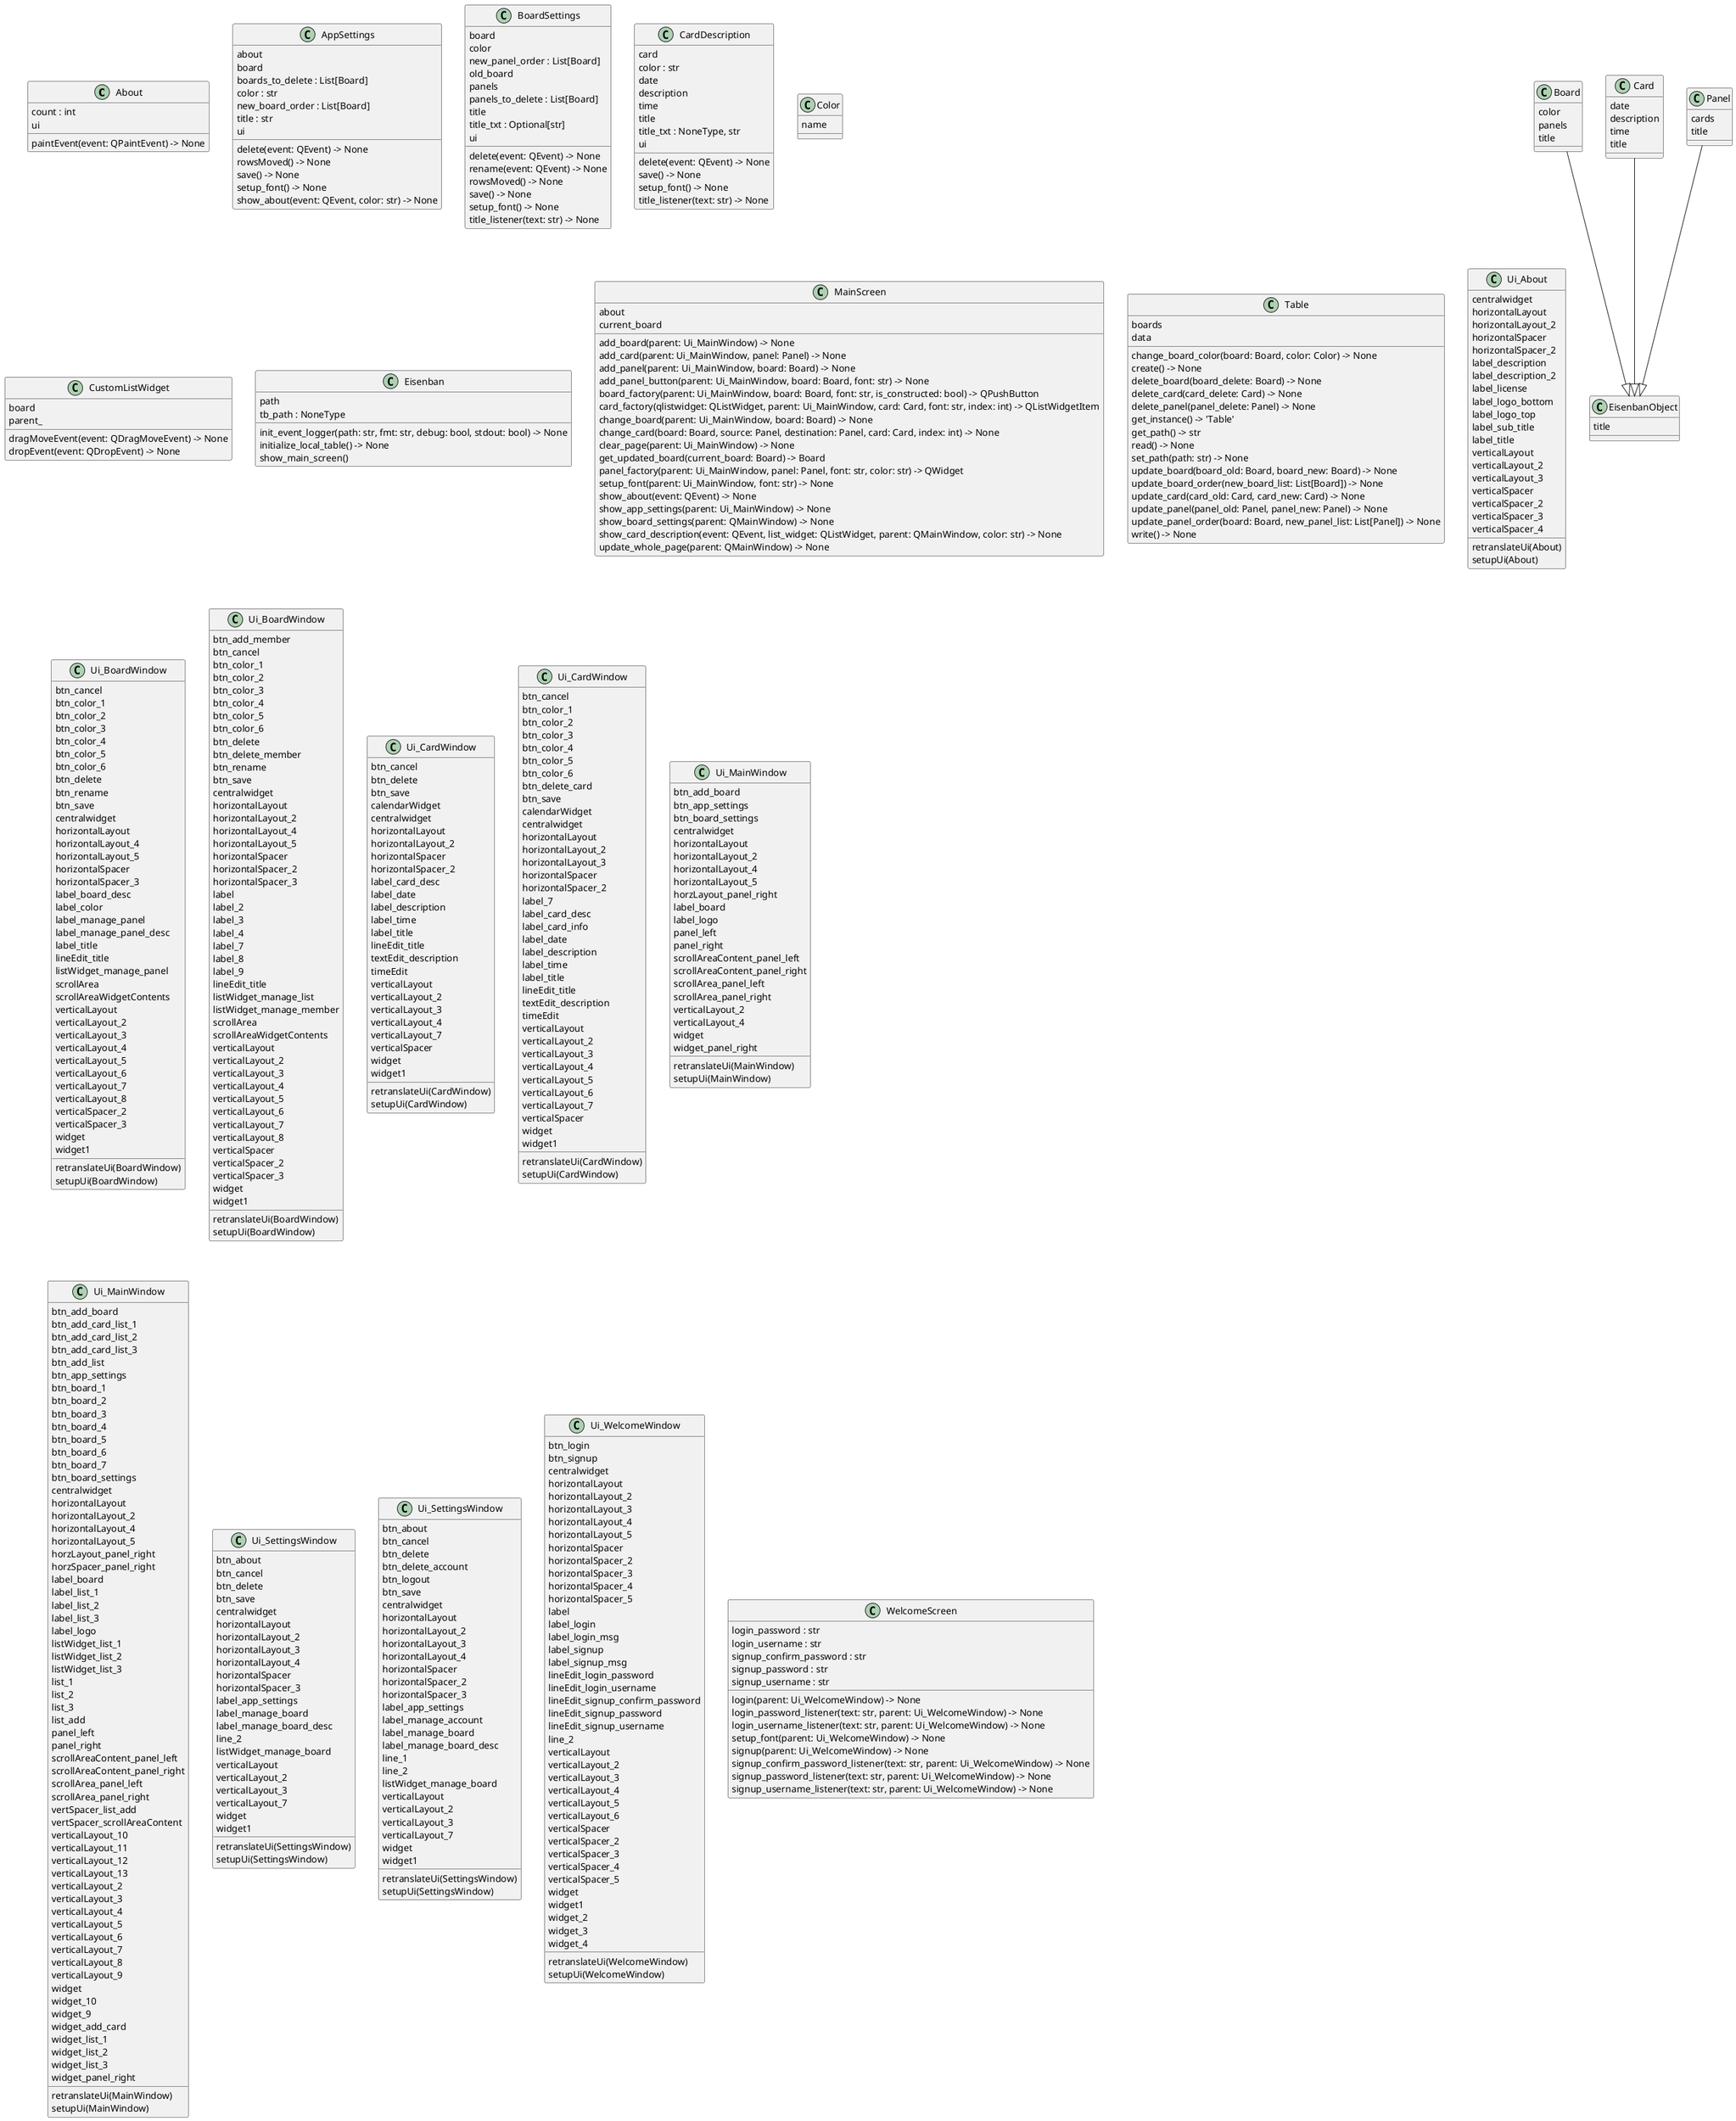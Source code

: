 @startuml classes_eisenban
set namespaceSeparator none
class "About" as eisenban.ui.about.About {
  count : int
  ui
  paintEvent(event: QPaintEvent) -> None
}
class "AppSettings" as eisenban.ui.app_settings.AppSettings {
  about
  board
  boards_to_delete : List[Board]
  color : str
  new_board_order : List[Board]
  title : str
  ui
  delete(event: QEvent) -> None
  rowsMoved() -> None
  save() -> None
  setup_font() -> None
  show_about(event: QEvent, color: str) -> None
}
class "Board" as eisenban.eisenban_objects.Board {
  color
  panels
  title
}
class "BoardSettings" as eisenban.ui.board_settings.BoardSettings {
  board
  color
  new_panel_order : List[Board]
  old_board
  panels
  panels_to_delete : List[Board]
  title
  title_txt : Optional[str]
  ui
  delete(event: QEvent) -> None
  rename(event: QEvent) -> None
  rowsMoved() -> None
  save() -> None
  setup_font() -> None
  title_listener(text: str) -> None
}
class "Card" as eisenban.eisenban_objects.Card {
  date
  description
  time
  title
}
class "CardDescription" as eisenban.ui.card_description.CardDescription {
  card
  color : str
  date
  description
  time
  title
  title_txt : NoneType, str
  ui
  delete(event: QEvent) -> None
  save() -> None
  setup_font() -> None
  title_listener(text: str) -> None
}
class "Color" as eisenban.eisenban_objects.Color {
  name
}
class "CustomListWidget" as eisenban.ui.main.CustomListWidget {
  board
  parent_
  dragMoveEvent(event: QDragMoveEvent) -> None
  dropEvent(event: QDropEvent) -> None
}
class "Eisenban" as eisenban.eisenban.Eisenban {
  path
  tb_path : NoneType
  init_event_logger(path: str, fmt: str, debug: bool, stdout: bool) -> None
  initialize_local_table() -> None
  show_main_screen()
}
class "EisenbanObject" as eisenban.eisenban_objects.EisenbanObject {
  title
}
class "MainScreen" as eisenban.ui.main.MainScreen {
  about
  current_board
  add_board(parent: Ui_MainWindow) -> None
  add_card(parent: Ui_MainWindow, panel: Panel) -> None
  add_panel(parent: Ui_MainWindow, board: Board) -> None
  add_panel_button(parent: Ui_MainWindow, board: Board, font: str) -> None
  board_factory(parent: Ui_MainWindow, board: Board, font: str, is_constructed: bool) -> QPushButton
  card_factory(qlistwidget: QListWidget, parent: Ui_MainWindow, card: Card, font: str, index: int) -> QListWidgetItem
  change_board(parent: Ui_MainWindow, board: Board) -> None
  change_card(board: Board, source: Panel, destination: Panel, card: Card, index: int) -> None
  clear_page(parent: Ui_MainWindow) -> None
  get_updated_board(current_board: Board) -> Board
  panel_factory(parent: Ui_MainWindow, panel: Panel, font: str, color: str) -> QWidget
  setup_font(parent: Ui_MainWindow, font: str) -> None
  show_about(event: QEvent) -> None
  show_app_settings(parent: Ui_MainWindow) -> None
  show_board_settings(parent: QMainWindow) -> None
  show_card_description(event: QEvent, list_widget: QListWidget, parent: QMainWindow, color: str) -> None
  update_whole_page(parent: QMainWindow) -> None
}
class "Panel" as eisenban.eisenban_objects.Panel {
  cards
  title
}
class "Table" as eisenban.db.Table {
  boards
  data
  change_board_color(board: Board, color: Color) -> None
  create() -> None
  delete_board(board_delete: Board) -> None
  delete_card(card_delete: Card) -> None
  delete_panel(panel_delete: Panel) -> None
  get_instance() -> 'Table'
  get_path() -> str
  read() -> None
  set_path(path: str) -> None
  update_board(board_old: Board, board_new: Board) -> None
  update_board_order(new_board_list: List[Board]) -> None
  update_card(card_old: Card, card_new: Card) -> None
  update_panel(panel_old: Panel, panel_new: Panel) -> None
  update_panel_order(board: Board, new_panel_list: List[Panel]) -> None
  write() -> None
}
class "Ui_About" as eisenban.ui.about_ui.Ui_About {
  centralwidget
  horizontalLayout
  horizontalLayout_2
  horizontalSpacer
  horizontalSpacer_2
  label_description
  label_description_2
  label_license
  label_logo_bottom
  label_logo_top
  label_sub_title
  label_title
  verticalLayout
  verticalLayout_2
  verticalLayout_3
  verticalSpacer
  verticalSpacer_2
  verticalSpacer_3
  verticalSpacer_4
  retranslateUi(About)
  setupUi(About)
}
class "Ui_BoardWindow" as eisenban.ui.board_settings_ui.Ui_BoardWindow {
  btn_cancel
  btn_color_1
  btn_color_2
  btn_color_3
  btn_color_4
  btn_color_5
  btn_color_6
  btn_delete
  btn_rename
  btn_save
  centralwidget
  horizontalLayout
  horizontalLayout_4
  horizontalLayout_5
  horizontalSpacer
  horizontalSpacer_3
  label_board_desc
  label_color
  label_manage_panel
  label_manage_panel_desc
  label_title
  lineEdit_title
  listWidget_manage_panel
  scrollArea
  scrollAreaWidgetContents
  verticalLayout
  verticalLayout_2
  verticalLayout_3
  verticalLayout_4
  verticalLayout_5
  verticalLayout_6
  verticalLayout_7
  verticalLayout_8
  verticalSpacer_2
  verticalSpacer_3
  widget
  widget1
  retranslateUi(BoardWindow)
  setupUi(BoardWindow)
}
class "Ui_BoardWindow" as eisenban.ui.bkp.board_settings_bkp_ui.Ui_BoardWindow {
  btn_add_member
  btn_cancel
  btn_color_1
  btn_color_2
  btn_color_3
  btn_color_4
  btn_color_5
  btn_color_6
  btn_delete
  btn_delete_member
  btn_rename
  btn_save
  centralwidget
  horizontalLayout
  horizontalLayout_2
  horizontalLayout_4
  horizontalLayout_5
  horizontalSpacer
  horizontalSpacer_2
  horizontalSpacer_3
  label
  label_2
  label_3
  label_4
  label_7
  label_8
  label_9
  lineEdit_title
  listWidget_manage_list
  listWidget_manage_member
  scrollArea
  scrollAreaWidgetContents
  verticalLayout
  verticalLayout_2
  verticalLayout_3
  verticalLayout_4
  verticalLayout_5
  verticalLayout_6
  verticalLayout_7
  verticalLayout_8
  verticalSpacer
  verticalSpacer_2
  verticalSpacer_3
  widget
  widget1
  retranslateUi(BoardWindow)
  setupUi(BoardWindow)
}
class "Ui_CardWindow" as eisenban.ui.card_description_ui.Ui_CardWindow {
  btn_cancel
  btn_delete
  btn_save
  calendarWidget
  centralwidget
  horizontalLayout
  horizontalLayout_2
  horizontalSpacer
  horizontalSpacer_2
  label_card_desc
  label_date
  label_description
  label_time
  label_title
  lineEdit_title
  textEdit_description
  timeEdit
  verticalLayout
  verticalLayout_2
  verticalLayout_3
  verticalLayout_4
  verticalLayout_7
  verticalSpacer
  widget
  widget1
  retranslateUi(CardWindow)
  setupUi(CardWindow)
}
class "Ui_CardWindow" as eisenban.ui.bkp.card_description_bkp_ui.Ui_CardWindow {
  btn_cancel
  btn_color_1
  btn_color_2
  btn_color_3
  btn_color_4
  btn_color_5
  btn_color_6
  btn_delete_card
  btn_save
  calendarWidget
  centralwidget
  horizontalLayout
  horizontalLayout_2
  horizontalLayout_3
  horizontalSpacer
  horizontalSpacer_2
  label_7
  label_card_desc
  label_card_info
  label_date
  label_description
  label_time
  label_title
  lineEdit_title
  textEdit_description
  timeEdit
  verticalLayout
  verticalLayout_2
  verticalLayout_3
  verticalLayout_4
  verticalLayout_5
  verticalLayout_6
  verticalLayout_7
  verticalSpacer
  widget
  widget1
  retranslateUi(CardWindow)
  setupUi(CardWindow)
}
class "Ui_MainWindow" as eisenban.ui.main_ui.Ui_MainWindow {
  btn_add_board
  btn_app_settings
  btn_board_settings
  centralwidget
  horizontalLayout
  horizontalLayout_2
  horizontalLayout_4
  horizontalLayout_5
  horzLayout_panel_right
  label_board
  label_logo
  panel_left
  panel_right
  scrollAreaContent_panel_left
  scrollAreaContent_panel_right
  scrollArea_panel_left
  scrollArea_panel_right
  verticalLayout_2
  verticalLayout_4
  widget
  widget_panel_right
  retranslateUi(MainWindow)
  setupUi(MainWindow)
}
class "Ui_MainWindow" as eisenban.ui.bkp.main_bkp_ui.Ui_MainWindow {
  btn_add_board
  btn_add_card_list_1
  btn_add_card_list_2
  btn_add_card_list_3
  btn_add_list
  btn_app_settings
  btn_board_1
  btn_board_2
  btn_board_3
  btn_board_4
  btn_board_5
  btn_board_6
  btn_board_7
  btn_board_settings
  centralwidget
  horizontalLayout
  horizontalLayout_2
  horizontalLayout_4
  horizontalLayout_5
  horzLayout_panel_right
  horzSpacer_panel_right
  label_board
  label_list_1
  label_list_2
  label_list_3
  label_logo
  listWidget_list_1
  listWidget_list_2
  listWidget_list_3
  list_1
  list_2
  list_3
  list_add
  panel_left
  panel_right
  scrollAreaContent_panel_left
  scrollAreaContent_panel_right
  scrollArea_panel_left
  scrollArea_panel_right
  vertSpacer_list_add
  vertSpacer_scrollAreaContent
  verticalLayout_10
  verticalLayout_11
  verticalLayout_12
  verticalLayout_13
  verticalLayout_2
  verticalLayout_3
  verticalLayout_4
  verticalLayout_5
  verticalLayout_6
  verticalLayout_7
  verticalLayout_8
  verticalLayout_9
  widget
  widget_10
  widget_9
  widget_add_card
  widget_list_1
  widget_list_2
  widget_list_3
  widget_panel_right
  retranslateUi(MainWindow)
  setupUi(MainWindow)
}
class "Ui_SettingsWindow" as eisenban.ui.app_settings_ui.Ui_SettingsWindow {
  btn_about
  btn_cancel
  btn_delete
  btn_save
  centralwidget
  horizontalLayout
  horizontalLayout_2
  horizontalLayout_3
  horizontalLayout_4
  horizontalSpacer
  horizontalSpacer_3
  label_app_settings
  label_manage_board
  label_manage_board_desc
  line_2
  listWidget_manage_board
  verticalLayout
  verticalLayout_2
  verticalLayout_3
  verticalLayout_7
  widget
  widget1
  retranslateUi(SettingsWindow)
  setupUi(SettingsWindow)
}
class "Ui_SettingsWindow" as eisenban.ui.bkp.app_settings_bkp2_ui.Ui_SettingsWindow {
  btn_about
  btn_cancel
  btn_delete
  btn_delete_account
  btn_logout
  btn_save
  centralwidget
  horizontalLayout
  horizontalLayout_2
  horizontalLayout_3
  horizontalLayout_4
  horizontalSpacer
  horizontalSpacer_2
  horizontalSpacer_3
  label_app_settings
  label_manage_account
  label_manage_board
  label_manage_board_desc
  line_1
  line_2
  listWidget_manage_board
  verticalLayout
  verticalLayout_2
  verticalLayout_3
  verticalLayout_7
  widget
  widget1
  retranslateUi(SettingsWindow)
  setupUi(SettingsWindow)
}
class "Ui_WelcomeWindow" as eisenban.ui.welcome_ui.Ui_WelcomeWindow {
  btn_login
  btn_signup
  centralwidget
  horizontalLayout
  horizontalLayout_2
  horizontalLayout_3
  horizontalLayout_4
  horizontalLayout_5
  horizontalSpacer
  horizontalSpacer_2
  horizontalSpacer_3
  horizontalSpacer_4
  horizontalSpacer_5
  label
  label_login
  label_login_msg
  label_signup
  label_signup_msg
  lineEdit_login_password
  lineEdit_login_username
  lineEdit_signup_confirm_password
  lineEdit_signup_password
  lineEdit_signup_username
  line_2
  verticalLayout
  verticalLayout_2
  verticalLayout_3
  verticalLayout_4
  verticalLayout_5
  verticalLayout_6
  verticalSpacer
  verticalSpacer_2
  verticalSpacer_3
  verticalSpacer_4
  verticalSpacer_5
  widget
  widget1
  widget_2
  widget_3
  widget_4
  retranslateUi(WelcomeWindow)
  setupUi(WelcomeWindow)
}
class "WelcomeScreen" as eisenban.ui.welcome.WelcomeScreen {
  login_password : str
  login_username : str
  signup_confirm_password : str
  signup_password : str
  signup_username : str
  login(parent: Ui_WelcomeWindow) -> None
  login_password_listener(text: str, parent: Ui_WelcomeWindow) -> None
  login_username_listener(text: str, parent: Ui_WelcomeWindow) -> None
  setup_font(parent: Ui_WelcomeWindow) -> None
  signup(parent: Ui_WelcomeWindow) -> None
  signup_confirm_password_listener(text: str, parent: Ui_WelcomeWindow) -> None
  signup_password_listener(text: str, parent: Ui_WelcomeWindow) -> None
  signup_username_listener(text: str, parent: Ui_WelcomeWindow) -> None
}
eisenban.eisenban_objects.Board --|> eisenban.eisenban_objects.EisenbanObject
eisenban.eisenban_objects.Card --|> eisenban.eisenban_objects.EisenbanObject
eisenban.eisenban_objects.Panel --|> eisenban.eisenban_objects.EisenbanObject
@enduml
